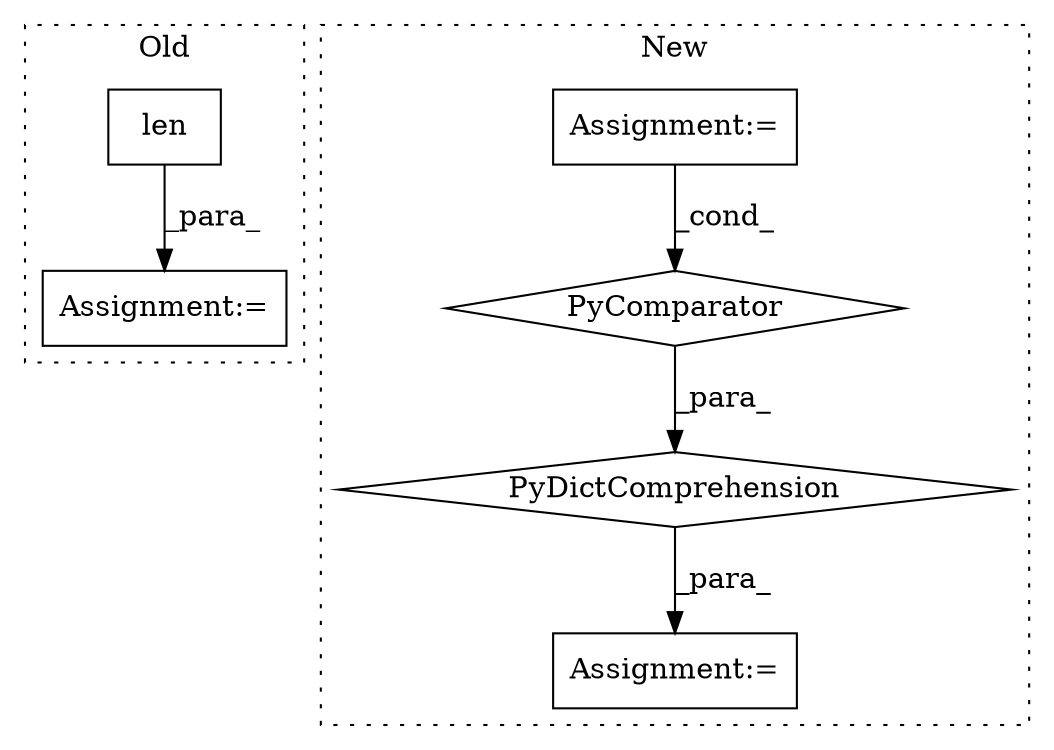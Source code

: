 digraph G {
subgraph cluster0 {
1 [label="len" a="32" s="1544,1558" l="4,1" shape="box"];
6 [label="Assignment:=" a="7" s="1543" l="1" shape="box"];
label = "Old";
style="dotted";
}
subgraph cluster1 {
2 [label="PyDictComprehension" a="110" s="1433" l="124" shape="diamond"];
3 [label="Assignment:=" a="7" s="1514" l="35" shape="box"];
4 [label="PyComparator" a="113" s="1514" l="35" shape="diamond"];
5 [label="Assignment:=" a="7" s="1421" l="12" shape="box"];
label = "New";
style="dotted";
}
1 -> 6 [label="_para_"];
2 -> 5 [label="_para_"];
3 -> 4 [label="_cond_"];
4 -> 2 [label="_para_"];
}